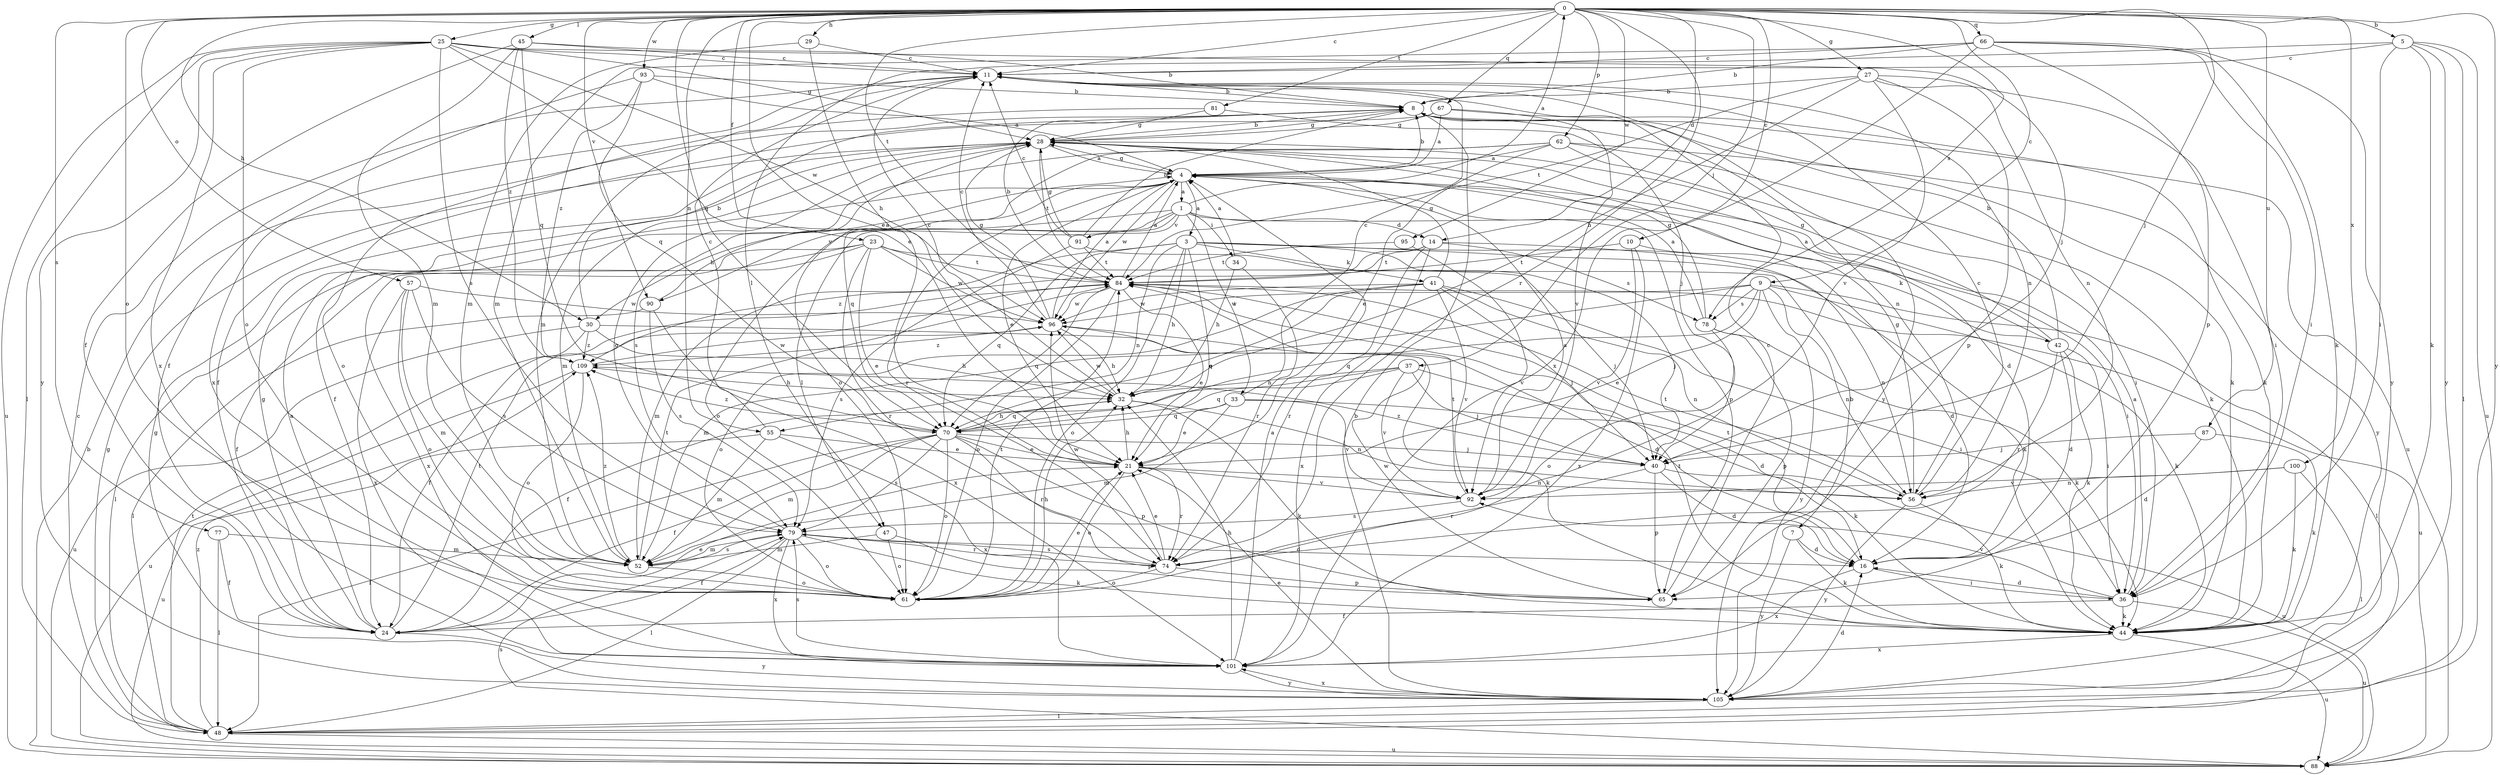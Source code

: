 strict digraph  {
0;
1;
3;
4;
5;
7;
8;
9;
10;
11;
14;
16;
21;
23;
24;
25;
27;
28;
29;
30;
32;
33;
34;
36;
37;
40;
41;
42;
44;
45;
47;
48;
52;
55;
56;
57;
61;
62;
65;
66;
67;
70;
74;
77;
78;
79;
81;
84;
87;
88;
90;
91;
92;
93;
95;
96;
100;
101;
105;
109;
0 -> 5  [label=b];
0 -> 9  [label=c];
0 -> 10  [label=c];
0 -> 11  [label=c];
0 -> 14  [label=d];
0 -> 21  [label=e];
0 -> 23  [label=f];
0 -> 25  [label=g];
0 -> 27  [label=g];
0 -> 29  [label=h];
0 -> 30  [label=h];
0 -> 37  [label=j];
0 -> 40  [label=j];
0 -> 45  [label=l];
0 -> 55  [label=n];
0 -> 57  [label=o];
0 -> 61  [label=o];
0 -> 62  [label=p];
0 -> 66  [label=q];
0 -> 67  [label=q];
0 -> 70  [label=q];
0 -> 74  [label=r];
0 -> 77  [label=s];
0 -> 78  [label=s];
0 -> 81  [label=t];
0 -> 84  [label=t];
0 -> 87  [label=u];
0 -> 90  [label=v];
0 -> 93  [label=w];
0 -> 95  [label=w];
0 -> 100  [label=x];
0 -> 105  [label=y];
1 -> 0  [label=a];
1 -> 14  [label=d];
1 -> 30  [label=h];
1 -> 33  [label=i];
1 -> 34  [label=i];
1 -> 36  [label=i];
1 -> 47  [label=l];
1 -> 61  [label=o];
1 -> 90  [label=v];
1 -> 91  [label=v];
3 -> 7  [label=b];
3 -> 21  [label=e];
3 -> 32  [label=h];
3 -> 41  [label=k];
3 -> 42  [label=k];
3 -> 44  [label=k];
3 -> 52  [label=m];
3 -> 55  [label=n];
3 -> 61  [label=o];
3 -> 70  [label=q];
4 -> 1  [label=a];
4 -> 3  [label=a];
4 -> 8  [label=b];
4 -> 21  [label=e];
4 -> 28  [label=g];
4 -> 65  [label=p];
4 -> 70  [label=q];
4 -> 74  [label=r];
4 -> 96  [label=w];
5 -> 11  [label=c];
5 -> 36  [label=i];
5 -> 44  [label=k];
5 -> 47  [label=l];
5 -> 48  [label=l];
5 -> 88  [label=u];
5 -> 105  [label=y];
7 -> 16  [label=d];
7 -> 44  [label=k];
7 -> 105  [label=y];
8 -> 28  [label=g];
8 -> 44  [label=k];
8 -> 56  [label=n];
8 -> 88  [label=u];
9 -> 21  [label=e];
9 -> 44  [label=k];
9 -> 48  [label=l];
9 -> 52  [label=m];
9 -> 56  [label=n];
9 -> 70  [label=q];
9 -> 78  [label=s];
9 -> 96  [label=w];
9 -> 105  [label=y];
10 -> 16  [label=d];
10 -> 84  [label=t];
10 -> 92  [label=v];
10 -> 101  [label=x];
11 -> 8  [label=b];
11 -> 52  [label=m];
11 -> 56  [label=n];
11 -> 101  [label=x];
11 -> 105  [label=y];
14 -> 56  [label=n];
14 -> 74  [label=r];
14 -> 78  [label=s];
14 -> 84  [label=t];
14 -> 101  [label=x];
14 -> 109  [label=z];
16 -> 36  [label=i];
16 -> 84  [label=t];
16 -> 101  [label=x];
21 -> 32  [label=h];
21 -> 56  [label=n];
21 -> 61  [label=o];
21 -> 74  [label=r];
21 -> 92  [label=v];
23 -> 21  [label=e];
23 -> 24  [label=f];
23 -> 40  [label=j];
23 -> 48  [label=l];
23 -> 74  [label=r];
23 -> 84  [label=t];
23 -> 96  [label=w];
23 -> 101  [label=x];
24 -> 4  [label=a];
24 -> 21  [label=e];
24 -> 28  [label=g];
24 -> 84  [label=t];
24 -> 105  [label=y];
25 -> 11  [label=c];
25 -> 21  [label=e];
25 -> 28  [label=g];
25 -> 40  [label=j];
25 -> 48  [label=l];
25 -> 61  [label=o];
25 -> 79  [label=s];
25 -> 88  [label=u];
25 -> 96  [label=w];
25 -> 101  [label=x];
25 -> 105  [label=y];
27 -> 8  [label=b];
27 -> 32  [label=h];
27 -> 36  [label=i];
27 -> 56  [label=n];
27 -> 65  [label=p];
27 -> 84  [label=t];
27 -> 92  [label=v];
28 -> 4  [label=a];
28 -> 8  [label=b];
28 -> 16  [label=d];
28 -> 52  [label=m];
28 -> 79  [label=s];
28 -> 84  [label=t];
29 -> 11  [label=c];
29 -> 32  [label=h];
29 -> 52  [label=m];
30 -> 8  [label=b];
30 -> 24  [label=f];
30 -> 32  [label=h];
30 -> 44  [label=k];
30 -> 88  [label=u];
30 -> 109  [label=z];
32 -> 11  [label=c];
32 -> 44  [label=k];
32 -> 56  [label=n];
32 -> 70  [label=q];
32 -> 96  [label=w];
33 -> 11  [label=c];
33 -> 21  [label=e];
33 -> 44  [label=k];
33 -> 52  [label=m];
33 -> 70  [label=q];
33 -> 92  [label=v];
34 -> 4  [label=a];
34 -> 32  [label=h];
34 -> 74  [label=r];
36 -> 4  [label=a];
36 -> 16  [label=d];
36 -> 24  [label=f];
36 -> 44  [label=k];
36 -> 88  [label=u];
36 -> 92  [label=v];
37 -> 16  [label=d];
37 -> 24  [label=f];
37 -> 32  [label=h];
37 -> 40  [label=j];
37 -> 70  [label=q];
37 -> 92  [label=v];
40 -> 16  [label=d];
40 -> 65  [label=p];
40 -> 74  [label=r];
40 -> 88  [label=u];
40 -> 109  [label=z];
41 -> 28  [label=g];
41 -> 36  [label=i];
41 -> 40  [label=j];
41 -> 56  [label=n];
41 -> 61  [label=o];
41 -> 70  [label=q];
41 -> 92  [label=v];
41 -> 96  [label=w];
42 -> 4  [label=a];
42 -> 8  [label=b];
42 -> 16  [label=d];
42 -> 28  [label=g];
42 -> 36  [label=i];
42 -> 44  [label=k];
42 -> 74  [label=r];
44 -> 84  [label=t];
44 -> 88  [label=u];
44 -> 101  [label=x];
45 -> 8  [label=b];
45 -> 11  [label=c];
45 -> 24  [label=f];
45 -> 52  [label=m];
45 -> 70  [label=q];
45 -> 109  [label=z];
47 -> 52  [label=m];
47 -> 61  [label=o];
47 -> 65  [label=p];
48 -> 11  [label=c];
48 -> 28  [label=g];
48 -> 84  [label=t];
48 -> 88  [label=u];
48 -> 109  [label=z];
52 -> 61  [label=o];
52 -> 79  [label=s];
52 -> 84  [label=t];
52 -> 109  [label=z];
55 -> 11  [label=c];
55 -> 21  [label=e];
55 -> 52  [label=m];
55 -> 88  [label=u];
55 -> 101  [label=x];
56 -> 11  [label=c];
56 -> 28  [label=g];
56 -> 44  [label=k];
56 -> 84  [label=t];
56 -> 105  [label=y];
57 -> 52  [label=m];
57 -> 61  [label=o];
57 -> 79  [label=s];
57 -> 96  [label=w];
57 -> 101  [label=x];
61 -> 21  [label=e];
61 -> 32  [label=h];
61 -> 84  [label=t];
62 -> 4  [label=a];
62 -> 21  [label=e];
62 -> 24  [label=f];
62 -> 36  [label=i];
62 -> 44  [label=k];
62 -> 61  [label=o];
62 -> 105  [label=y];
65 -> 11  [label=c];
65 -> 96  [label=w];
66 -> 8  [label=b];
66 -> 11  [label=c];
66 -> 36  [label=i];
66 -> 44  [label=k];
66 -> 52  [label=m];
66 -> 65  [label=p];
66 -> 101  [label=x];
66 -> 105  [label=y];
67 -> 4  [label=a];
67 -> 24  [label=f];
67 -> 28  [label=g];
67 -> 44  [label=k];
67 -> 92  [label=v];
70 -> 21  [label=e];
70 -> 24  [label=f];
70 -> 32  [label=h];
70 -> 40  [label=j];
70 -> 48  [label=l];
70 -> 52  [label=m];
70 -> 61  [label=o];
70 -> 65  [label=p];
70 -> 74  [label=r];
70 -> 79  [label=s];
70 -> 109  [label=z];
74 -> 21  [label=e];
74 -> 61  [label=o];
74 -> 65  [label=p];
74 -> 79  [label=s];
74 -> 96  [label=w];
77 -> 24  [label=f];
77 -> 48  [label=l];
77 -> 52  [label=m];
78 -> 4  [label=a];
78 -> 28  [label=g];
78 -> 44  [label=k];
78 -> 61  [label=o];
78 -> 65  [label=p];
79 -> 16  [label=d];
79 -> 24  [label=f];
79 -> 28  [label=g];
79 -> 44  [label=k];
79 -> 48  [label=l];
79 -> 52  [label=m];
79 -> 61  [label=o];
79 -> 74  [label=r];
79 -> 101  [label=x];
81 -> 28  [label=g];
81 -> 40  [label=j];
81 -> 61  [label=o];
84 -> 4  [label=a];
84 -> 8  [label=b];
84 -> 21  [label=e];
84 -> 61  [label=o];
84 -> 70  [label=q];
84 -> 88  [label=u];
84 -> 96  [label=w];
87 -> 16  [label=d];
87 -> 40  [label=j];
87 -> 44  [label=k];
88 -> 8  [label=b];
88 -> 79  [label=s];
90 -> 4  [label=a];
90 -> 48  [label=l];
90 -> 79  [label=s];
90 -> 101  [label=x];
91 -> 8  [label=b];
91 -> 11  [label=c];
91 -> 28  [label=g];
91 -> 40  [label=j];
91 -> 79  [label=s];
91 -> 84  [label=t];
92 -> 4  [label=a];
92 -> 79  [label=s];
92 -> 84  [label=t];
93 -> 4  [label=a];
93 -> 8  [label=b];
93 -> 24  [label=f];
93 -> 70  [label=q];
93 -> 109  [label=z];
95 -> 84  [label=t];
95 -> 92  [label=v];
96 -> 4  [label=a];
96 -> 11  [label=c];
96 -> 16  [label=d];
96 -> 28  [label=g];
96 -> 32  [label=h];
96 -> 109  [label=z];
100 -> 44  [label=k];
100 -> 48  [label=l];
100 -> 56  [label=n];
100 -> 92  [label=v];
101 -> 4  [label=a];
101 -> 32  [label=h];
101 -> 79  [label=s];
101 -> 105  [label=y];
105 -> 8  [label=b];
105 -> 16  [label=d];
105 -> 21  [label=e];
105 -> 28  [label=g];
105 -> 48  [label=l];
105 -> 101  [label=x];
109 -> 32  [label=h];
109 -> 61  [label=o];
109 -> 88  [label=u];
109 -> 96  [label=w];
}
